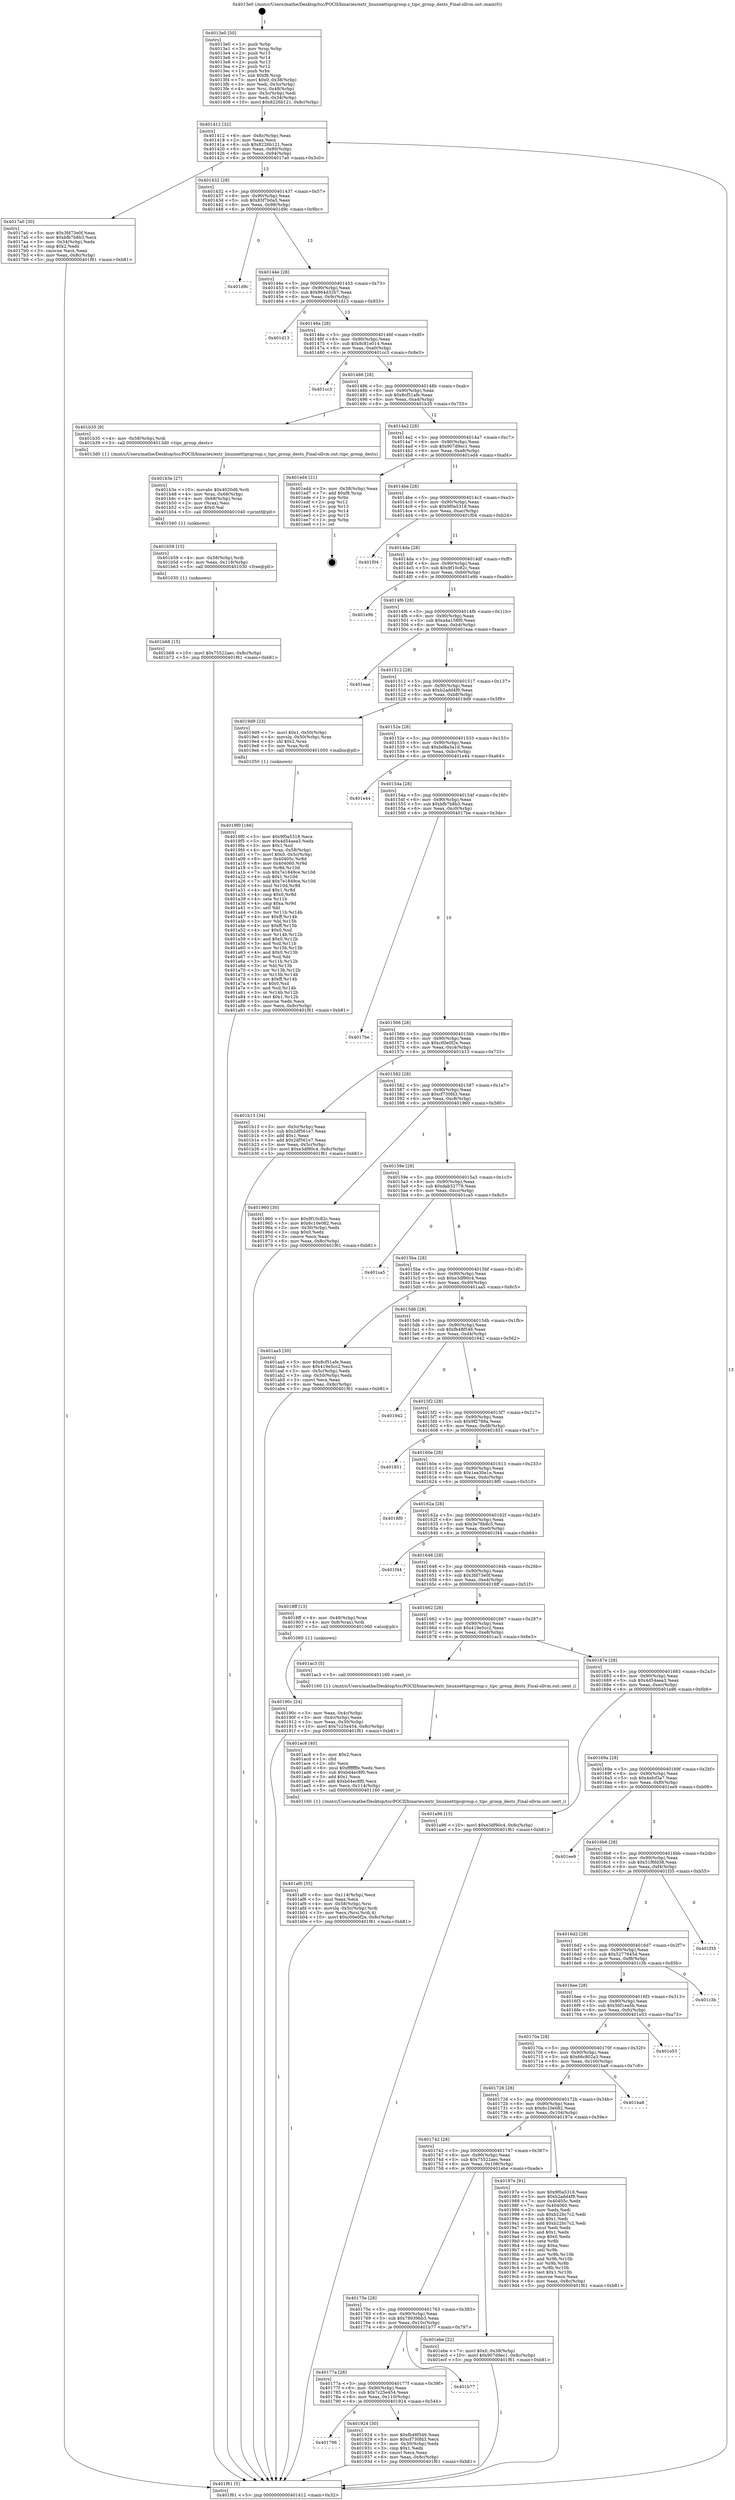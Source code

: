 digraph "0x4013e0" {
  label = "0x4013e0 (/mnt/c/Users/mathe/Desktop/tcc/POCII/binaries/extr_linuxnettipcgroup.c_tipc_group_dests_Final-ollvm.out::main(0))"
  labelloc = "t"
  node[shape=record]

  Entry [label="",width=0.3,height=0.3,shape=circle,fillcolor=black,style=filled]
  "0x401412" [label="{
     0x401412 [32]\l
     | [instrs]\l
     &nbsp;&nbsp;0x401412 \<+6\>: mov -0x8c(%rbp),%eax\l
     &nbsp;&nbsp;0x401418 \<+2\>: mov %eax,%ecx\l
     &nbsp;&nbsp;0x40141a \<+6\>: sub $0x8226b121,%ecx\l
     &nbsp;&nbsp;0x401420 \<+6\>: mov %eax,-0x90(%rbp)\l
     &nbsp;&nbsp;0x401426 \<+6\>: mov %ecx,-0x94(%rbp)\l
     &nbsp;&nbsp;0x40142c \<+6\>: je 00000000004017a0 \<main+0x3c0\>\l
  }"]
  "0x4017a0" [label="{
     0x4017a0 [30]\l
     | [instrs]\l
     &nbsp;&nbsp;0x4017a0 \<+5\>: mov $0x3fd73e0f,%eax\l
     &nbsp;&nbsp;0x4017a5 \<+5\>: mov $0xbfb7b8b3,%ecx\l
     &nbsp;&nbsp;0x4017aa \<+3\>: mov -0x34(%rbp),%edx\l
     &nbsp;&nbsp;0x4017ad \<+3\>: cmp $0x2,%edx\l
     &nbsp;&nbsp;0x4017b0 \<+3\>: cmovne %ecx,%eax\l
     &nbsp;&nbsp;0x4017b3 \<+6\>: mov %eax,-0x8c(%rbp)\l
     &nbsp;&nbsp;0x4017b9 \<+5\>: jmp 0000000000401f61 \<main+0xb81\>\l
  }"]
  "0x401432" [label="{
     0x401432 [28]\l
     | [instrs]\l
     &nbsp;&nbsp;0x401432 \<+5\>: jmp 0000000000401437 \<main+0x57\>\l
     &nbsp;&nbsp;0x401437 \<+6\>: mov -0x90(%rbp),%eax\l
     &nbsp;&nbsp;0x40143d \<+5\>: sub $0x85f7b0a5,%eax\l
     &nbsp;&nbsp;0x401442 \<+6\>: mov %eax,-0x98(%rbp)\l
     &nbsp;&nbsp;0x401448 \<+6\>: je 0000000000401d9c \<main+0x9bc\>\l
  }"]
  "0x401f61" [label="{
     0x401f61 [5]\l
     | [instrs]\l
     &nbsp;&nbsp;0x401f61 \<+5\>: jmp 0000000000401412 \<main+0x32\>\l
  }"]
  "0x4013e0" [label="{
     0x4013e0 [50]\l
     | [instrs]\l
     &nbsp;&nbsp;0x4013e0 \<+1\>: push %rbp\l
     &nbsp;&nbsp;0x4013e1 \<+3\>: mov %rsp,%rbp\l
     &nbsp;&nbsp;0x4013e4 \<+2\>: push %r15\l
     &nbsp;&nbsp;0x4013e6 \<+2\>: push %r14\l
     &nbsp;&nbsp;0x4013e8 \<+2\>: push %r13\l
     &nbsp;&nbsp;0x4013ea \<+2\>: push %r12\l
     &nbsp;&nbsp;0x4013ec \<+1\>: push %rbx\l
     &nbsp;&nbsp;0x4013ed \<+7\>: sub $0xf8,%rsp\l
     &nbsp;&nbsp;0x4013f4 \<+7\>: movl $0x0,-0x38(%rbp)\l
     &nbsp;&nbsp;0x4013fb \<+3\>: mov %edi,-0x3c(%rbp)\l
     &nbsp;&nbsp;0x4013fe \<+4\>: mov %rsi,-0x48(%rbp)\l
     &nbsp;&nbsp;0x401402 \<+3\>: mov -0x3c(%rbp),%edi\l
     &nbsp;&nbsp;0x401405 \<+3\>: mov %edi,-0x34(%rbp)\l
     &nbsp;&nbsp;0x401408 \<+10\>: movl $0x8226b121,-0x8c(%rbp)\l
  }"]
  Exit [label="",width=0.3,height=0.3,shape=circle,fillcolor=black,style=filled,peripheries=2]
  "0x401d9c" [label="{
     0x401d9c\l
  }", style=dashed]
  "0x40144e" [label="{
     0x40144e [28]\l
     | [instrs]\l
     &nbsp;&nbsp;0x40144e \<+5\>: jmp 0000000000401453 \<main+0x73\>\l
     &nbsp;&nbsp;0x401453 \<+6\>: mov -0x90(%rbp),%eax\l
     &nbsp;&nbsp;0x401459 \<+5\>: sub $0x864d32b7,%eax\l
     &nbsp;&nbsp;0x40145e \<+6\>: mov %eax,-0x9c(%rbp)\l
     &nbsp;&nbsp;0x401464 \<+6\>: je 0000000000401d13 \<main+0x933\>\l
  }"]
  "0x401b68" [label="{
     0x401b68 [15]\l
     | [instrs]\l
     &nbsp;&nbsp;0x401b68 \<+10\>: movl $0x75522aec,-0x8c(%rbp)\l
     &nbsp;&nbsp;0x401b72 \<+5\>: jmp 0000000000401f61 \<main+0xb81\>\l
  }"]
  "0x401d13" [label="{
     0x401d13\l
  }", style=dashed]
  "0x40146a" [label="{
     0x40146a [28]\l
     | [instrs]\l
     &nbsp;&nbsp;0x40146a \<+5\>: jmp 000000000040146f \<main+0x8f\>\l
     &nbsp;&nbsp;0x40146f \<+6\>: mov -0x90(%rbp),%eax\l
     &nbsp;&nbsp;0x401475 \<+5\>: sub $0x8c81e014,%eax\l
     &nbsp;&nbsp;0x40147a \<+6\>: mov %eax,-0xa0(%rbp)\l
     &nbsp;&nbsp;0x401480 \<+6\>: je 0000000000401cc3 \<main+0x8e3\>\l
  }"]
  "0x401b59" [label="{
     0x401b59 [15]\l
     | [instrs]\l
     &nbsp;&nbsp;0x401b59 \<+4\>: mov -0x58(%rbp),%rdi\l
     &nbsp;&nbsp;0x401b5d \<+6\>: mov %eax,-0x118(%rbp)\l
     &nbsp;&nbsp;0x401b63 \<+5\>: call 0000000000401030 \<free@plt\>\l
     | [calls]\l
     &nbsp;&nbsp;0x401030 \{1\} (unknown)\l
  }"]
  "0x401cc3" [label="{
     0x401cc3\l
  }", style=dashed]
  "0x401486" [label="{
     0x401486 [28]\l
     | [instrs]\l
     &nbsp;&nbsp;0x401486 \<+5\>: jmp 000000000040148b \<main+0xab\>\l
     &nbsp;&nbsp;0x40148b \<+6\>: mov -0x90(%rbp),%eax\l
     &nbsp;&nbsp;0x401491 \<+5\>: sub $0x8cf51afe,%eax\l
     &nbsp;&nbsp;0x401496 \<+6\>: mov %eax,-0xa4(%rbp)\l
     &nbsp;&nbsp;0x40149c \<+6\>: je 0000000000401b35 \<main+0x755\>\l
  }"]
  "0x401b3e" [label="{
     0x401b3e [27]\l
     | [instrs]\l
     &nbsp;&nbsp;0x401b3e \<+10\>: movabs $0x4020d6,%rdi\l
     &nbsp;&nbsp;0x401b48 \<+4\>: mov %rax,-0x68(%rbp)\l
     &nbsp;&nbsp;0x401b4c \<+4\>: mov -0x68(%rbp),%rax\l
     &nbsp;&nbsp;0x401b50 \<+2\>: mov (%rax),%esi\l
     &nbsp;&nbsp;0x401b52 \<+2\>: mov $0x0,%al\l
     &nbsp;&nbsp;0x401b54 \<+5\>: call 0000000000401040 \<printf@plt\>\l
     | [calls]\l
     &nbsp;&nbsp;0x401040 \{1\} (unknown)\l
  }"]
  "0x401b35" [label="{
     0x401b35 [9]\l
     | [instrs]\l
     &nbsp;&nbsp;0x401b35 \<+4\>: mov -0x58(%rbp),%rdi\l
     &nbsp;&nbsp;0x401b39 \<+5\>: call 00000000004013d0 \<tipc_group_dests\>\l
     | [calls]\l
     &nbsp;&nbsp;0x4013d0 \{1\} (/mnt/c/Users/mathe/Desktop/tcc/POCII/binaries/extr_linuxnettipcgroup.c_tipc_group_dests_Final-ollvm.out::tipc_group_dests)\l
  }"]
  "0x4014a2" [label="{
     0x4014a2 [28]\l
     | [instrs]\l
     &nbsp;&nbsp;0x4014a2 \<+5\>: jmp 00000000004014a7 \<main+0xc7\>\l
     &nbsp;&nbsp;0x4014a7 \<+6\>: mov -0x90(%rbp),%eax\l
     &nbsp;&nbsp;0x4014ad \<+5\>: sub $0x907d9ec1,%eax\l
     &nbsp;&nbsp;0x4014b2 \<+6\>: mov %eax,-0xa8(%rbp)\l
     &nbsp;&nbsp;0x4014b8 \<+6\>: je 0000000000401ed4 \<main+0xaf4\>\l
  }"]
  "0x401af0" [label="{
     0x401af0 [35]\l
     | [instrs]\l
     &nbsp;&nbsp;0x401af0 \<+6\>: mov -0x114(%rbp),%ecx\l
     &nbsp;&nbsp;0x401af6 \<+3\>: imul %eax,%ecx\l
     &nbsp;&nbsp;0x401af9 \<+4\>: mov -0x58(%rbp),%rsi\l
     &nbsp;&nbsp;0x401afd \<+4\>: movslq -0x5c(%rbp),%rdi\l
     &nbsp;&nbsp;0x401b01 \<+3\>: mov %ecx,(%rsi,%rdi,4)\l
     &nbsp;&nbsp;0x401b04 \<+10\>: movl $0xc00e0f2e,-0x8c(%rbp)\l
     &nbsp;&nbsp;0x401b0e \<+5\>: jmp 0000000000401f61 \<main+0xb81\>\l
  }"]
  "0x401ed4" [label="{
     0x401ed4 [21]\l
     | [instrs]\l
     &nbsp;&nbsp;0x401ed4 \<+3\>: mov -0x38(%rbp),%eax\l
     &nbsp;&nbsp;0x401ed7 \<+7\>: add $0xf8,%rsp\l
     &nbsp;&nbsp;0x401ede \<+1\>: pop %rbx\l
     &nbsp;&nbsp;0x401edf \<+2\>: pop %r12\l
     &nbsp;&nbsp;0x401ee1 \<+2\>: pop %r13\l
     &nbsp;&nbsp;0x401ee3 \<+2\>: pop %r14\l
     &nbsp;&nbsp;0x401ee5 \<+2\>: pop %r15\l
     &nbsp;&nbsp;0x401ee7 \<+1\>: pop %rbp\l
     &nbsp;&nbsp;0x401ee8 \<+1\>: ret\l
  }"]
  "0x4014be" [label="{
     0x4014be [28]\l
     | [instrs]\l
     &nbsp;&nbsp;0x4014be \<+5\>: jmp 00000000004014c3 \<main+0xe3\>\l
     &nbsp;&nbsp;0x4014c3 \<+6\>: mov -0x90(%rbp),%eax\l
     &nbsp;&nbsp;0x4014c9 \<+5\>: sub $0x9f0a5318,%eax\l
     &nbsp;&nbsp;0x4014ce \<+6\>: mov %eax,-0xac(%rbp)\l
     &nbsp;&nbsp;0x4014d4 \<+6\>: je 0000000000401f04 \<main+0xb24\>\l
  }"]
  "0x401ac8" [label="{
     0x401ac8 [40]\l
     | [instrs]\l
     &nbsp;&nbsp;0x401ac8 \<+5\>: mov $0x2,%ecx\l
     &nbsp;&nbsp;0x401acd \<+1\>: cltd\l
     &nbsp;&nbsp;0x401ace \<+2\>: idiv %ecx\l
     &nbsp;&nbsp;0x401ad0 \<+6\>: imul $0xfffffffe,%edx,%ecx\l
     &nbsp;&nbsp;0x401ad6 \<+6\>: sub $0xbd4ec8f0,%ecx\l
     &nbsp;&nbsp;0x401adc \<+3\>: add $0x1,%ecx\l
     &nbsp;&nbsp;0x401adf \<+6\>: add $0xbd4ec8f0,%ecx\l
     &nbsp;&nbsp;0x401ae5 \<+6\>: mov %ecx,-0x114(%rbp)\l
     &nbsp;&nbsp;0x401aeb \<+5\>: call 0000000000401160 \<next_i\>\l
     | [calls]\l
     &nbsp;&nbsp;0x401160 \{1\} (/mnt/c/Users/mathe/Desktop/tcc/POCII/binaries/extr_linuxnettipcgroup.c_tipc_group_dests_Final-ollvm.out::next_i)\l
  }"]
  "0x401f04" [label="{
     0x401f04\l
  }", style=dashed]
  "0x4014da" [label="{
     0x4014da [28]\l
     | [instrs]\l
     &nbsp;&nbsp;0x4014da \<+5\>: jmp 00000000004014df \<main+0xff\>\l
     &nbsp;&nbsp;0x4014df \<+6\>: mov -0x90(%rbp),%eax\l
     &nbsp;&nbsp;0x4014e5 \<+5\>: sub $0x9f10c82c,%eax\l
     &nbsp;&nbsp;0x4014ea \<+6\>: mov %eax,-0xb0(%rbp)\l
     &nbsp;&nbsp;0x4014f0 \<+6\>: je 0000000000401e9b \<main+0xabb\>\l
  }"]
  "0x4019f0" [label="{
     0x4019f0 [166]\l
     | [instrs]\l
     &nbsp;&nbsp;0x4019f0 \<+5\>: mov $0x9f0a5318,%ecx\l
     &nbsp;&nbsp;0x4019f5 \<+5\>: mov $0x4d54aea3,%edx\l
     &nbsp;&nbsp;0x4019fa \<+3\>: mov $0x1,%sil\l
     &nbsp;&nbsp;0x4019fd \<+4\>: mov %rax,-0x58(%rbp)\l
     &nbsp;&nbsp;0x401a01 \<+7\>: movl $0x0,-0x5c(%rbp)\l
     &nbsp;&nbsp;0x401a08 \<+8\>: mov 0x40405c,%r8d\l
     &nbsp;&nbsp;0x401a10 \<+8\>: mov 0x404060,%r9d\l
     &nbsp;&nbsp;0x401a18 \<+3\>: mov %r8d,%r10d\l
     &nbsp;&nbsp;0x401a1b \<+7\>: sub $0x7e1849ce,%r10d\l
     &nbsp;&nbsp;0x401a22 \<+4\>: sub $0x1,%r10d\l
     &nbsp;&nbsp;0x401a26 \<+7\>: add $0x7e1849ce,%r10d\l
     &nbsp;&nbsp;0x401a2d \<+4\>: imul %r10d,%r8d\l
     &nbsp;&nbsp;0x401a31 \<+4\>: and $0x1,%r8d\l
     &nbsp;&nbsp;0x401a35 \<+4\>: cmp $0x0,%r8d\l
     &nbsp;&nbsp;0x401a39 \<+4\>: sete %r11b\l
     &nbsp;&nbsp;0x401a3d \<+4\>: cmp $0xa,%r9d\l
     &nbsp;&nbsp;0x401a41 \<+3\>: setl %bl\l
     &nbsp;&nbsp;0x401a44 \<+3\>: mov %r11b,%r14b\l
     &nbsp;&nbsp;0x401a47 \<+4\>: xor $0xff,%r14b\l
     &nbsp;&nbsp;0x401a4b \<+3\>: mov %bl,%r15b\l
     &nbsp;&nbsp;0x401a4e \<+4\>: xor $0xff,%r15b\l
     &nbsp;&nbsp;0x401a52 \<+4\>: xor $0x0,%sil\l
     &nbsp;&nbsp;0x401a56 \<+3\>: mov %r14b,%r12b\l
     &nbsp;&nbsp;0x401a59 \<+4\>: and $0x0,%r12b\l
     &nbsp;&nbsp;0x401a5d \<+3\>: and %sil,%r11b\l
     &nbsp;&nbsp;0x401a60 \<+3\>: mov %r15b,%r13b\l
     &nbsp;&nbsp;0x401a63 \<+4\>: and $0x0,%r13b\l
     &nbsp;&nbsp;0x401a67 \<+3\>: and %sil,%bl\l
     &nbsp;&nbsp;0x401a6a \<+3\>: or %r11b,%r12b\l
     &nbsp;&nbsp;0x401a6d \<+3\>: or %bl,%r13b\l
     &nbsp;&nbsp;0x401a70 \<+3\>: xor %r13b,%r12b\l
     &nbsp;&nbsp;0x401a73 \<+3\>: or %r15b,%r14b\l
     &nbsp;&nbsp;0x401a76 \<+4\>: xor $0xff,%r14b\l
     &nbsp;&nbsp;0x401a7a \<+4\>: or $0x0,%sil\l
     &nbsp;&nbsp;0x401a7e \<+3\>: and %sil,%r14b\l
     &nbsp;&nbsp;0x401a81 \<+3\>: or %r14b,%r12b\l
     &nbsp;&nbsp;0x401a84 \<+4\>: test $0x1,%r12b\l
     &nbsp;&nbsp;0x401a88 \<+3\>: cmovne %edx,%ecx\l
     &nbsp;&nbsp;0x401a8b \<+6\>: mov %ecx,-0x8c(%rbp)\l
     &nbsp;&nbsp;0x401a91 \<+5\>: jmp 0000000000401f61 \<main+0xb81\>\l
  }"]
  "0x401e9b" [label="{
     0x401e9b\l
  }", style=dashed]
  "0x4014f6" [label="{
     0x4014f6 [28]\l
     | [instrs]\l
     &nbsp;&nbsp;0x4014f6 \<+5\>: jmp 00000000004014fb \<main+0x11b\>\l
     &nbsp;&nbsp;0x4014fb \<+6\>: mov -0x90(%rbp),%eax\l
     &nbsp;&nbsp;0x401501 \<+5\>: sub $0xa4a158f0,%eax\l
     &nbsp;&nbsp;0x401506 \<+6\>: mov %eax,-0xb4(%rbp)\l
     &nbsp;&nbsp;0x40150c \<+6\>: je 0000000000401eaa \<main+0xaca\>\l
  }"]
  "0x401796" [label="{
     0x401796\l
  }", style=dashed]
  "0x401eaa" [label="{
     0x401eaa\l
  }", style=dashed]
  "0x401512" [label="{
     0x401512 [28]\l
     | [instrs]\l
     &nbsp;&nbsp;0x401512 \<+5\>: jmp 0000000000401517 \<main+0x137\>\l
     &nbsp;&nbsp;0x401517 \<+6\>: mov -0x90(%rbp),%eax\l
     &nbsp;&nbsp;0x40151d \<+5\>: sub $0xb2add4f9,%eax\l
     &nbsp;&nbsp;0x401522 \<+6\>: mov %eax,-0xb8(%rbp)\l
     &nbsp;&nbsp;0x401528 \<+6\>: je 00000000004019d9 \<main+0x5f9\>\l
  }"]
  "0x401924" [label="{
     0x401924 [30]\l
     | [instrs]\l
     &nbsp;&nbsp;0x401924 \<+5\>: mov $0xfb48f546,%eax\l
     &nbsp;&nbsp;0x401929 \<+5\>: mov $0xcf730fd3,%ecx\l
     &nbsp;&nbsp;0x40192e \<+3\>: mov -0x30(%rbp),%edx\l
     &nbsp;&nbsp;0x401931 \<+3\>: cmp $0x1,%edx\l
     &nbsp;&nbsp;0x401934 \<+3\>: cmovl %ecx,%eax\l
     &nbsp;&nbsp;0x401937 \<+6\>: mov %eax,-0x8c(%rbp)\l
     &nbsp;&nbsp;0x40193d \<+5\>: jmp 0000000000401f61 \<main+0xb81\>\l
  }"]
  "0x4019d9" [label="{
     0x4019d9 [23]\l
     | [instrs]\l
     &nbsp;&nbsp;0x4019d9 \<+7\>: movl $0x1,-0x50(%rbp)\l
     &nbsp;&nbsp;0x4019e0 \<+4\>: movslq -0x50(%rbp),%rax\l
     &nbsp;&nbsp;0x4019e4 \<+4\>: shl $0x2,%rax\l
     &nbsp;&nbsp;0x4019e8 \<+3\>: mov %rax,%rdi\l
     &nbsp;&nbsp;0x4019eb \<+5\>: call 0000000000401050 \<malloc@plt\>\l
     | [calls]\l
     &nbsp;&nbsp;0x401050 \{1\} (unknown)\l
  }"]
  "0x40152e" [label="{
     0x40152e [28]\l
     | [instrs]\l
     &nbsp;&nbsp;0x40152e \<+5\>: jmp 0000000000401533 \<main+0x153\>\l
     &nbsp;&nbsp;0x401533 \<+6\>: mov -0x90(%rbp),%eax\l
     &nbsp;&nbsp;0x401539 \<+5\>: sub $0xbd8a3a1d,%eax\l
     &nbsp;&nbsp;0x40153e \<+6\>: mov %eax,-0xbc(%rbp)\l
     &nbsp;&nbsp;0x401544 \<+6\>: je 0000000000401e44 \<main+0xa64\>\l
  }"]
  "0x40177a" [label="{
     0x40177a [28]\l
     | [instrs]\l
     &nbsp;&nbsp;0x40177a \<+5\>: jmp 000000000040177f \<main+0x39f\>\l
     &nbsp;&nbsp;0x40177f \<+6\>: mov -0x90(%rbp),%eax\l
     &nbsp;&nbsp;0x401785 \<+5\>: sub $0x7c25e454,%eax\l
     &nbsp;&nbsp;0x40178a \<+6\>: mov %eax,-0x110(%rbp)\l
     &nbsp;&nbsp;0x401790 \<+6\>: je 0000000000401924 \<main+0x544\>\l
  }"]
  "0x401e44" [label="{
     0x401e44\l
  }", style=dashed]
  "0x40154a" [label="{
     0x40154a [28]\l
     | [instrs]\l
     &nbsp;&nbsp;0x40154a \<+5\>: jmp 000000000040154f \<main+0x16f\>\l
     &nbsp;&nbsp;0x40154f \<+6\>: mov -0x90(%rbp),%eax\l
     &nbsp;&nbsp;0x401555 \<+5\>: sub $0xbfb7b8b3,%eax\l
     &nbsp;&nbsp;0x40155a \<+6\>: mov %eax,-0xc0(%rbp)\l
     &nbsp;&nbsp;0x401560 \<+6\>: je 00000000004017be \<main+0x3de\>\l
  }"]
  "0x401b77" [label="{
     0x401b77\l
  }", style=dashed]
  "0x4017be" [label="{
     0x4017be\l
  }", style=dashed]
  "0x401566" [label="{
     0x401566 [28]\l
     | [instrs]\l
     &nbsp;&nbsp;0x401566 \<+5\>: jmp 000000000040156b \<main+0x18b\>\l
     &nbsp;&nbsp;0x40156b \<+6\>: mov -0x90(%rbp),%eax\l
     &nbsp;&nbsp;0x401571 \<+5\>: sub $0xc00e0f2e,%eax\l
     &nbsp;&nbsp;0x401576 \<+6\>: mov %eax,-0xc4(%rbp)\l
     &nbsp;&nbsp;0x40157c \<+6\>: je 0000000000401b13 \<main+0x733\>\l
  }"]
  "0x40175e" [label="{
     0x40175e [28]\l
     | [instrs]\l
     &nbsp;&nbsp;0x40175e \<+5\>: jmp 0000000000401763 \<main+0x383\>\l
     &nbsp;&nbsp;0x401763 \<+6\>: mov -0x90(%rbp),%eax\l
     &nbsp;&nbsp;0x401769 \<+5\>: sub $0x78039bb3,%eax\l
     &nbsp;&nbsp;0x40176e \<+6\>: mov %eax,-0x10c(%rbp)\l
     &nbsp;&nbsp;0x401774 \<+6\>: je 0000000000401b77 \<main+0x797\>\l
  }"]
  "0x401b13" [label="{
     0x401b13 [34]\l
     | [instrs]\l
     &nbsp;&nbsp;0x401b13 \<+3\>: mov -0x5c(%rbp),%eax\l
     &nbsp;&nbsp;0x401b16 \<+5\>: sub $0x2df561e7,%eax\l
     &nbsp;&nbsp;0x401b1b \<+3\>: add $0x1,%eax\l
     &nbsp;&nbsp;0x401b1e \<+5\>: add $0x2df561e7,%eax\l
     &nbsp;&nbsp;0x401b23 \<+3\>: mov %eax,-0x5c(%rbp)\l
     &nbsp;&nbsp;0x401b26 \<+10\>: movl $0xe3df90c4,-0x8c(%rbp)\l
     &nbsp;&nbsp;0x401b30 \<+5\>: jmp 0000000000401f61 \<main+0xb81\>\l
  }"]
  "0x401582" [label="{
     0x401582 [28]\l
     | [instrs]\l
     &nbsp;&nbsp;0x401582 \<+5\>: jmp 0000000000401587 \<main+0x1a7\>\l
     &nbsp;&nbsp;0x401587 \<+6\>: mov -0x90(%rbp),%eax\l
     &nbsp;&nbsp;0x40158d \<+5\>: sub $0xcf730fd3,%eax\l
     &nbsp;&nbsp;0x401592 \<+6\>: mov %eax,-0xc8(%rbp)\l
     &nbsp;&nbsp;0x401598 \<+6\>: je 0000000000401960 \<main+0x580\>\l
  }"]
  "0x401ebe" [label="{
     0x401ebe [22]\l
     | [instrs]\l
     &nbsp;&nbsp;0x401ebe \<+7\>: movl $0x0,-0x38(%rbp)\l
     &nbsp;&nbsp;0x401ec5 \<+10\>: movl $0x907d9ec1,-0x8c(%rbp)\l
     &nbsp;&nbsp;0x401ecf \<+5\>: jmp 0000000000401f61 \<main+0xb81\>\l
  }"]
  "0x401960" [label="{
     0x401960 [30]\l
     | [instrs]\l
     &nbsp;&nbsp;0x401960 \<+5\>: mov $0x9f10c82c,%eax\l
     &nbsp;&nbsp;0x401965 \<+5\>: mov $0x6c10e082,%ecx\l
     &nbsp;&nbsp;0x40196a \<+3\>: mov -0x30(%rbp),%edx\l
     &nbsp;&nbsp;0x40196d \<+3\>: cmp $0x0,%edx\l
     &nbsp;&nbsp;0x401970 \<+3\>: cmove %ecx,%eax\l
     &nbsp;&nbsp;0x401973 \<+6\>: mov %eax,-0x8c(%rbp)\l
     &nbsp;&nbsp;0x401979 \<+5\>: jmp 0000000000401f61 \<main+0xb81\>\l
  }"]
  "0x40159e" [label="{
     0x40159e [28]\l
     | [instrs]\l
     &nbsp;&nbsp;0x40159e \<+5\>: jmp 00000000004015a3 \<main+0x1c3\>\l
     &nbsp;&nbsp;0x4015a3 \<+6\>: mov -0x90(%rbp),%eax\l
     &nbsp;&nbsp;0x4015a9 \<+5\>: sub $0xdab32779,%eax\l
     &nbsp;&nbsp;0x4015ae \<+6\>: mov %eax,-0xcc(%rbp)\l
     &nbsp;&nbsp;0x4015b4 \<+6\>: je 0000000000401ca5 \<main+0x8c5\>\l
  }"]
  "0x401742" [label="{
     0x401742 [28]\l
     | [instrs]\l
     &nbsp;&nbsp;0x401742 \<+5\>: jmp 0000000000401747 \<main+0x367\>\l
     &nbsp;&nbsp;0x401747 \<+6\>: mov -0x90(%rbp),%eax\l
     &nbsp;&nbsp;0x40174d \<+5\>: sub $0x75522aec,%eax\l
     &nbsp;&nbsp;0x401752 \<+6\>: mov %eax,-0x108(%rbp)\l
     &nbsp;&nbsp;0x401758 \<+6\>: je 0000000000401ebe \<main+0xade\>\l
  }"]
  "0x401ca5" [label="{
     0x401ca5\l
  }", style=dashed]
  "0x4015ba" [label="{
     0x4015ba [28]\l
     | [instrs]\l
     &nbsp;&nbsp;0x4015ba \<+5\>: jmp 00000000004015bf \<main+0x1df\>\l
     &nbsp;&nbsp;0x4015bf \<+6\>: mov -0x90(%rbp),%eax\l
     &nbsp;&nbsp;0x4015c5 \<+5\>: sub $0xe3df90c4,%eax\l
     &nbsp;&nbsp;0x4015ca \<+6\>: mov %eax,-0xd0(%rbp)\l
     &nbsp;&nbsp;0x4015d0 \<+6\>: je 0000000000401aa5 \<main+0x6c5\>\l
  }"]
  "0x40197e" [label="{
     0x40197e [91]\l
     | [instrs]\l
     &nbsp;&nbsp;0x40197e \<+5\>: mov $0x9f0a5318,%eax\l
     &nbsp;&nbsp;0x401983 \<+5\>: mov $0xb2add4f9,%ecx\l
     &nbsp;&nbsp;0x401988 \<+7\>: mov 0x40405c,%edx\l
     &nbsp;&nbsp;0x40198f \<+7\>: mov 0x404060,%esi\l
     &nbsp;&nbsp;0x401996 \<+2\>: mov %edx,%edi\l
     &nbsp;&nbsp;0x401998 \<+6\>: sub $0xb22bc7c2,%edi\l
     &nbsp;&nbsp;0x40199e \<+3\>: sub $0x1,%edi\l
     &nbsp;&nbsp;0x4019a1 \<+6\>: add $0xb22bc7c2,%edi\l
     &nbsp;&nbsp;0x4019a7 \<+3\>: imul %edi,%edx\l
     &nbsp;&nbsp;0x4019aa \<+3\>: and $0x1,%edx\l
     &nbsp;&nbsp;0x4019ad \<+3\>: cmp $0x0,%edx\l
     &nbsp;&nbsp;0x4019b0 \<+4\>: sete %r8b\l
     &nbsp;&nbsp;0x4019b4 \<+3\>: cmp $0xa,%esi\l
     &nbsp;&nbsp;0x4019b7 \<+4\>: setl %r9b\l
     &nbsp;&nbsp;0x4019bb \<+3\>: mov %r8b,%r10b\l
     &nbsp;&nbsp;0x4019be \<+3\>: and %r9b,%r10b\l
     &nbsp;&nbsp;0x4019c1 \<+3\>: xor %r9b,%r8b\l
     &nbsp;&nbsp;0x4019c4 \<+3\>: or %r8b,%r10b\l
     &nbsp;&nbsp;0x4019c7 \<+4\>: test $0x1,%r10b\l
     &nbsp;&nbsp;0x4019cb \<+3\>: cmovne %ecx,%eax\l
     &nbsp;&nbsp;0x4019ce \<+6\>: mov %eax,-0x8c(%rbp)\l
     &nbsp;&nbsp;0x4019d4 \<+5\>: jmp 0000000000401f61 \<main+0xb81\>\l
  }"]
  "0x401aa5" [label="{
     0x401aa5 [30]\l
     | [instrs]\l
     &nbsp;&nbsp;0x401aa5 \<+5\>: mov $0x8cf51afe,%eax\l
     &nbsp;&nbsp;0x401aaa \<+5\>: mov $0x419e5cc2,%ecx\l
     &nbsp;&nbsp;0x401aaf \<+3\>: mov -0x5c(%rbp),%edx\l
     &nbsp;&nbsp;0x401ab2 \<+3\>: cmp -0x50(%rbp),%edx\l
     &nbsp;&nbsp;0x401ab5 \<+3\>: cmovl %ecx,%eax\l
     &nbsp;&nbsp;0x401ab8 \<+6\>: mov %eax,-0x8c(%rbp)\l
     &nbsp;&nbsp;0x401abe \<+5\>: jmp 0000000000401f61 \<main+0xb81\>\l
  }"]
  "0x4015d6" [label="{
     0x4015d6 [28]\l
     | [instrs]\l
     &nbsp;&nbsp;0x4015d6 \<+5\>: jmp 00000000004015db \<main+0x1fb\>\l
     &nbsp;&nbsp;0x4015db \<+6\>: mov -0x90(%rbp),%eax\l
     &nbsp;&nbsp;0x4015e1 \<+5\>: sub $0xfb48f546,%eax\l
     &nbsp;&nbsp;0x4015e6 \<+6\>: mov %eax,-0xd4(%rbp)\l
     &nbsp;&nbsp;0x4015ec \<+6\>: je 0000000000401942 \<main+0x562\>\l
  }"]
  "0x401726" [label="{
     0x401726 [28]\l
     | [instrs]\l
     &nbsp;&nbsp;0x401726 \<+5\>: jmp 000000000040172b \<main+0x34b\>\l
     &nbsp;&nbsp;0x40172b \<+6\>: mov -0x90(%rbp),%eax\l
     &nbsp;&nbsp;0x401731 \<+5\>: sub $0x6c10e082,%eax\l
     &nbsp;&nbsp;0x401736 \<+6\>: mov %eax,-0x104(%rbp)\l
     &nbsp;&nbsp;0x40173c \<+6\>: je 000000000040197e \<main+0x59e\>\l
  }"]
  "0x401942" [label="{
     0x401942\l
  }", style=dashed]
  "0x4015f2" [label="{
     0x4015f2 [28]\l
     | [instrs]\l
     &nbsp;&nbsp;0x4015f2 \<+5\>: jmp 00000000004015f7 \<main+0x217\>\l
     &nbsp;&nbsp;0x4015f7 \<+6\>: mov -0x90(%rbp),%eax\l
     &nbsp;&nbsp;0x4015fd \<+5\>: sub $0x9f2788a,%eax\l
     &nbsp;&nbsp;0x401602 \<+6\>: mov %eax,-0xd8(%rbp)\l
     &nbsp;&nbsp;0x401608 \<+6\>: je 0000000000401851 \<main+0x471\>\l
  }"]
  "0x401ba8" [label="{
     0x401ba8\l
  }", style=dashed]
  "0x401851" [label="{
     0x401851\l
  }", style=dashed]
  "0x40160e" [label="{
     0x40160e [28]\l
     | [instrs]\l
     &nbsp;&nbsp;0x40160e \<+5\>: jmp 0000000000401613 \<main+0x233\>\l
     &nbsp;&nbsp;0x401613 \<+6\>: mov -0x90(%rbp),%eax\l
     &nbsp;&nbsp;0x401619 \<+5\>: sub $0x1ea30e1e,%eax\l
     &nbsp;&nbsp;0x40161e \<+6\>: mov %eax,-0xdc(%rbp)\l
     &nbsp;&nbsp;0x401624 \<+6\>: je 00000000004018f0 \<main+0x510\>\l
  }"]
  "0x40170a" [label="{
     0x40170a [28]\l
     | [instrs]\l
     &nbsp;&nbsp;0x40170a \<+5\>: jmp 000000000040170f \<main+0x32f\>\l
     &nbsp;&nbsp;0x40170f \<+6\>: mov -0x90(%rbp),%eax\l
     &nbsp;&nbsp;0x401715 \<+5\>: sub $0x66c802a3,%eax\l
     &nbsp;&nbsp;0x40171a \<+6\>: mov %eax,-0x100(%rbp)\l
     &nbsp;&nbsp;0x401720 \<+6\>: je 0000000000401ba8 \<main+0x7c8\>\l
  }"]
  "0x4018f0" [label="{
     0x4018f0\l
  }", style=dashed]
  "0x40162a" [label="{
     0x40162a [28]\l
     | [instrs]\l
     &nbsp;&nbsp;0x40162a \<+5\>: jmp 000000000040162f \<main+0x24f\>\l
     &nbsp;&nbsp;0x40162f \<+6\>: mov -0x90(%rbp),%eax\l
     &nbsp;&nbsp;0x401635 \<+5\>: sub $0x3e78b8c5,%eax\l
     &nbsp;&nbsp;0x40163a \<+6\>: mov %eax,-0xe0(%rbp)\l
     &nbsp;&nbsp;0x401640 \<+6\>: je 0000000000401f44 \<main+0xb64\>\l
  }"]
  "0x401e53" [label="{
     0x401e53\l
  }", style=dashed]
  "0x401f44" [label="{
     0x401f44\l
  }", style=dashed]
  "0x401646" [label="{
     0x401646 [28]\l
     | [instrs]\l
     &nbsp;&nbsp;0x401646 \<+5\>: jmp 000000000040164b \<main+0x26b\>\l
     &nbsp;&nbsp;0x40164b \<+6\>: mov -0x90(%rbp),%eax\l
     &nbsp;&nbsp;0x401651 \<+5\>: sub $0x3fd73e0f,%eax\l
     &nbsp;&nbsp;0x401656 \<+6\>: mov %eax,-0xe4(%rbp)\l
     &nbsp;&nbsp;0x40165c \<+6\>: je 00000000004018ff \<main+0x51f\>\l
  }"]
  "0x4016ee" [label="{
     0x4016ee [28]\l
     | [instrs]\l
     &nbsp;&nbsp;0x4016ee \<+5\>: jmp 00000000004016f3 \<main+0x313\>\l
     &nbsp;&nbsp;0x4016f3 \<+6\>: mov -0x90(%rbp),%eax\l
     &nbsp;&nbsp;0x4016f9 \<+5\>: sub $0x56f1ea5b,%eax\l
     &nbsp;&nbsp;0x4016fe \<+6\>: mov %eax,-0xfc(%rbp)\l
     &nbsp;&nbsp;0x401704 \<+6\>: je 0000000000401e53 \<main+0xa73\>\l
  }"]
  "0x4018ff" [label="{
     0x4018ff [13]\l
     | [instrs]\l
     &nbsp;&nbsp;0x4018ff \<+4\>: mov -0x48(%rbp),%rax\l
     &nbsp;&nbsp;0x401903 \<+4\>: mov 0x8(%rax),%rdi\l
     &nbsp;&nbsp;0x401907 \<+5\>: call 0000000000401060 \<atoi@plt\>\l
     | [calls]\l
     &nbsp;&nbsp;0x401060 \{1\} (unknown)\l
  }"]
  "0x401662" [label="{
     0x401662 [28]\l
     | [instrs]\l
     &nbsp;&nbsp;0x401662 \<+5\>: jmp 0000000000401667 \<main+0x287\>\l
     &nbsp;&nbsp;0x401667 \<+6\>: mov -0x90(%rbp),%eax\l
     &nbsp;&nbsp;0x40166d \<+5\>: sub $0x419e5cc2,%eax\l
     &nbsp;&nbsp;0x401672 \<+6\>: mov %eax,-0xe8(%rbp)\l
     &nbsp;&nbsp;0x401678 \<+6\>: je 0000000000401ac3 \<main+0x6e3\>\l
  }"]
  "0x40190c" [label="{
     0x40190c [24]\l
     | [instrs]\l
     &nbsp;&nbsp;0x40190c \<+3\>: mov %eax,-0x4c(%rbp)\l
     &nbsp;&nbsp;0x40190f \<+3\>: mov -0x4c(%rbp),%eax\l
     &nbsp;&nbsp;0x401912 \<+3\>: mov %eax,-0x30(%rbp)\l
     &nbsp;&nbsp;0x401915 \<+10\>: movl $0x7c25e454,-0x8c(%rbp)\l
     &nbsp;&nbsp;0x40191f \<+5\>: jmp 0000000000401f61 \<main+0xb81\>\l
  }"]
  "0x401c3b" [label="{
     0x401c3b\l
  }", style=dashed]
  "0x401ac3" [label="{
     0x401ac3 [5]\l
     | [instrs]\l
     &nbsp;&nbsp;0x401ac3 \<+5\>: call 0000000000401160 \<next_i\>\l
     | [calls]\l
     &nbsp;&nbsp;0x401160 \{1\} (/mnt/c/Users/mathe/Desktop/tcc/POCII/binaries/extr_linuxnettipcgroup.c_tipc_group_dests_Final-ollvm.out::next_i)\l
  }"]
  "0x40167e" [label="{
     0x40167e [28]\l
     | [instrs]\l
     &nbsp;&nbsp;0x40167e \<+5\>: jmp 0000000000401683 \<main+0x2a3\>\l
     &nbsp;&nbsp;0x401683 \<+6\>: mov -0x90(%rbp),%eax\l
     &nbsp;&nbsp;0x401689 \<+5\>: sub $0x4d54aea3,%eax\l
     &nbsp;&nbsp;0x40168e \<+6\>: mov %eax,-0xec(%rbp)\l
     &nbsp;&nbsp;0x401694 \<+6\>: je 0000000000401a96 \<main+0x6b6\>\l
  }"]
  "0x4016d2" [label="{
     0x4016d2 [28]\l
     | [instrs]\l
     &nbsp;&nbsp;0x4016d2 \<+5\>: jmp 00000000004016d7 \<main+0x2f7\>\l
     &nbsp;&nbsp;0x4016d7 \<+6\>: mov -0x90(%rbp),%eax\l
     &nbsp;&nbsp;0x4016dd \<+5\>: sub $0x52776454,%eax\l
     &nbsp;&nbsp;0x4016e2 \<+6\>: mov %eax,-0xf8(%rbp)\l
     &nbsp;&nbsp;0x4016e8 \<+6\>: je 0000000000401c3b \<main+0x85b\>\l
  }"]
  "0x401a96" [label="{
     0x401a96 [15]\l
     | [instrs]\l
     &nbsp;&nbsp;0x401a96 \<+10\>: movl $0xe3df90c4,-0x8c(%rbp)\l
     &nbsp;&nbsp;0x401aa0 \<+5\>: jmp 0000000000401f61 \<main+0xb81\>\l
  }"]
  "0x40169a" [label="{
     0x40169a [28]\l
     | [instrs]\l
     &nbsp;&nbsp;0x40169a \<+5\>: jmp 000000000040169f \<main+0x2bf\>\l
     &nbsp;&nbsp;0x40169f \<+6\>: mov -0x90(%rbp),%eax\l
     &nbsp;&nbsp;0x4016a5 \<+5\>: sub $0x4efcf3a7,%eax\l
     &nbsp;&nbsp;0x4016aa \<+6\>: mov %eax,-0xf0(%rbp)\l
     &nbsp;&nbsp;0x4016b0 \<+6\>: je 0000000000401ee9 \<main+0xb09\>\l
  }"]
  "0x401f35" [label="{
     0x401f35\l
  }", style=dashed]
  "0x401ee9" [label="{
     0x401ee9\l
  }", style=dashed]
  "0x4016b6" [label="{
     0x4016b6 [28]\l
     | [instrs]\l
     &nbsp;&nbsp;0x4016b6 \<+5\>: jmp 00000000004016bb \<main+0x2db\>\l
     &nbsp;&nbsp;0x4016bb \<+6\>: mov -0x90(%rbp),%eax\l
     &nbsp;&nbsp;0x4016c1 \<+5\>: sub $0x51f6fd38,%eax\l
     &nbsp;&nbsp;0x4016c6 \<+6\>: mov %eax,-0xf4(%rbp)\l
     &nbsp;&nbsp;0x4016cc \<+6\>: je 0000000000401f35 \<main+0xb55\>\l
  }"]
  Entry -> "0x4013e0" [label=" 1"]
  "0x401412" -> "0x4017a0" [label=" 1"]
  "0x401412" -> "0x401432" [label=" 13"]
  "0x4017a0" -> "0x401f61" [label=" 1"]
  "0x4013e0" -> "0x401412" [label=" 1"]
  "0x401f61" -> "0x401412" [label=" 13"]
  "0x401ed4" -> Exit [label=" 1"]
  "0x401432" -> "0x401d9c" [label=" 0"]
  "0x401432" -> "0x40144e" [label=" 13"]
  "0x401ebe" -> "0x401f61" [label=" 1"]
  "0x40144e" -> "0x401d13" [label=" 0"]
  "0x40144e" -> "0x40146a" [label=" 13"]
  "0x401b68" -> "0x401f61" [label=" 1"]
  "0x40146a" -> "0x401cc3" [label=" 0"]
  "0x40146a" -> "0x401486" [label=" 13"]
  "0x401b59" -> "0x401b68" [label=" 1"]
  "0x401486" -> "0x401b35" [label=" 1"]
  "0x401486" -> "0x4014a2" [label=" 12"]
  "0x401b3e" -> "0x401b59" [label=" 1"]
  "0x4014a2" -> "0x401ed4" [label=" 1"]
  "0x4014a2" -> "0x4014be" [label=" 11"]
  "0x401b35" -> "0x401b3e" [label=" 1"]
  "0x4014be" -> "0x401f04" [label=" 0"]
  "0x4014be" -> "0x4014da" [label=" 11"]
  "0x401b13" -> "0x401f61" [label=" 1"]
  "0x4014da" -> "0x401e9b" [label=" 0"]
  "0x4014da" -> "0x4014f6" [label=" 11"]
  "0x401af0" -> "0x401f61" [label=" 1"]
  "0x4014f6" -> "0x401eaa" [label=" 0"]
  "0x4014f6" -> "0x401512" [label=" 11"]
  "0x401ac8" -> "0x401af0" [label=" 1"]
  "0x401512" -> "0x4019d9" [label=" 1"]
  "0x401512" -> "0x40152e" [label=" 10"]
  "0x401ac3" -> "0x401ac8" [label=" 1"]
  "0x40152e" -> "0x401e44" [label=" 0"]
  "0x40152e" -> "0x40154a" [label=" 10"]
  "0x401a96" -> "0x401f61" [label=" 1"]
  "0x40154a" -> "0x4017be" [label=" 0"]
  "0x40154a" -> "0x401566" [label=" 10"]
  "0x4019f0" -> "0x401f61" [label=" 1"]
  "0x401566" -> "0x401b13" [label=" 1"]
  "0x401566" -> "0x401582" [label=" 9"]
  "0x40197e" -> "0x401f61" [label=" 1"]
  "0x401582" -> "0x401960" [label=" 1"]
  "0x401582" -> "0x40159e" [label=" 8"]
  "0x401960" -> "0x401f61" [label=" 1"]
  "0x40159e" -> "0x401ca5" [label=" 0"]
  "0x40159e" -> "0x4015ba" [label=" 8"]
  "0x40177a" -> "0x401796" [label=" 0"]
  "0x4015ba" -> "0x401aa5" [label=" 2"]
  "0x4015ba" -> "0x4015d6" [label=" 6"]
  "0x40177a" -> "0x401924" [label=" 1"]
  "0x4015d6" -> "0x401942" [label=" 0"]
  "0x4015d6" -> "0x4015f2" [label=" 6"]
  "0x40175e" -> "0x40177a" [label=" 1"]
  "0x4015f2" -> "0x401851" [label=" 0"]
  "0x4015f2" -> "0x40160e" [label=" 6"]
  "0x40175e" -> "0x401b77" [label=" 0"]
  "0x40160e" -> "0x4018f0" [label=" 0"]
  "0x40160e" -> "0x40162a" [label=" 6"]
  "0x401742" -> "0x40175e" [label=" 1"]
  "0x40162a" -> "0x401f44" [label=" 0"]
  "0x40162a" -> "0x401646" [label=" 6"]
  "0x401742" -> "0x401ebe" [label=" 1"]
  "0x401646" -> "0x4018ff" [label=" 1"]
  "0x401646" -> "0x401662" [label=" 5"]
  "0x4018ff" -> "0x40190c" [label=" 1"]
  "0x40190c" -> "0x401f61" [label=" 1"]
  "0x401726" -> "0x401742" [label=" 2"]
  "0x401662" -> "0x401ac3" [label=" 1"]
  "0x401662" -> "0x40167e" [label=" 4"]
  "0x401726" -> "0x40197e" [label=" 1"]
  "0x40167e" -> "0x401a96" [label=" 1"]
  "0x40167e" -> "0x40169a" [label=" 3"]
  "0x40170a" -> "0x401726" [label=" 3"]
  "0x40169a" -> "0x401ee9" [label=" 0"]
  "0x40169a" -> "0x4016b6" [label=" 3"]
  "0x40170a" -> "0x401ba8" [label=" 0"]
  "0x4016b6" -> "0x401f35" [label=" 0"]
  "0x4016b6" -> "0x4016d2" [label=" 3"]
  "0x401aa5" -> "0x401f61" [label=" 2"]
  "0x4016d2" -> "0x401c3b" [label=" 0"]
  "0x4016d2" -> "0x4016ee" [label=" 3"]
  "0x401924" -> "0x401f61" [label=" 1"]
  "0x4016ee" -> "0x401e53" [label=" 0"]
  "0x4016ee" -> "0x40170a" [label=" 3"]
  "0x4019d9" -> "0x4019f0" [label=" 1"]
}

